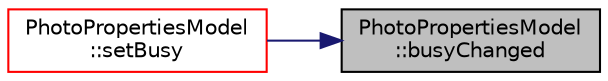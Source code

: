 digraph "PhotoPropertiesModel::busyChanged"
{
 // LATEX_PDF_SIZE
  edge [fontname="Helvetica",fontsize="10",labelfontname="Helvetica",labelfontsize="10"];
  node [fontname="Helvetica",fontsize="10",shape=record];
  rankdir="RL";
  Node1 [label="PhotoPropertiesModel\l::busyChanged",height=0.2,width=0.4,color="black", fillcolor="grey75", style="filled", fontcolor="black",tooltip=" "];
  Node1 -> Node2 [dir="back",color="midnightblue",fontsize="10",style="solid",fontname="Helvetica"];
  Node2 [label="PhotoPropertiesModel\l::setBusy",height=0.2,width=0.4,color="red", fillcolor="white", style="filled",URL="$class_photo_properties_model.html#aeb2450cae907eb0e11d14256183075e8",tooltip=" "];
}
